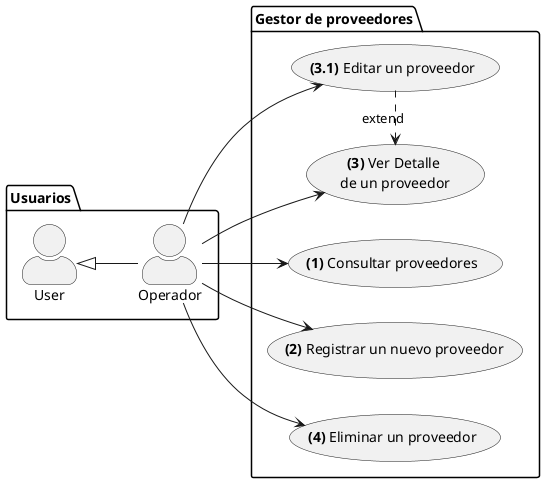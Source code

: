 @startuml proveedores
left to right direction
skinparam actorStyle awesome

package Usuarios {
  actor Operador
  User <|-- Operador
}

package "Gestor de proveedores" {
  usecase "<b>(1)</b> Consultar proveedores" as consultarProveedores
  usecase "<b>(2)</b> Registrar un nuevo proveedor" as registrarProveedor
  usecase "<b>(3)</b> Ver Detalle \nde un proveedor" as verProveedor
  usecase "<b>(3.1)</b> Editar un proveedor" as editarProveedor
  usecase "<b>(4)</b> Eliminar un proveedor" as eliminarProveedor
}


editarProveedor .> verProveedor: extend

Operador --> consultarProveedores
Operador --> registrarProveedor
Operador --> verProveedor
Operador --> editarProveedor
Operador --> eliminarProveedor

@enduml
